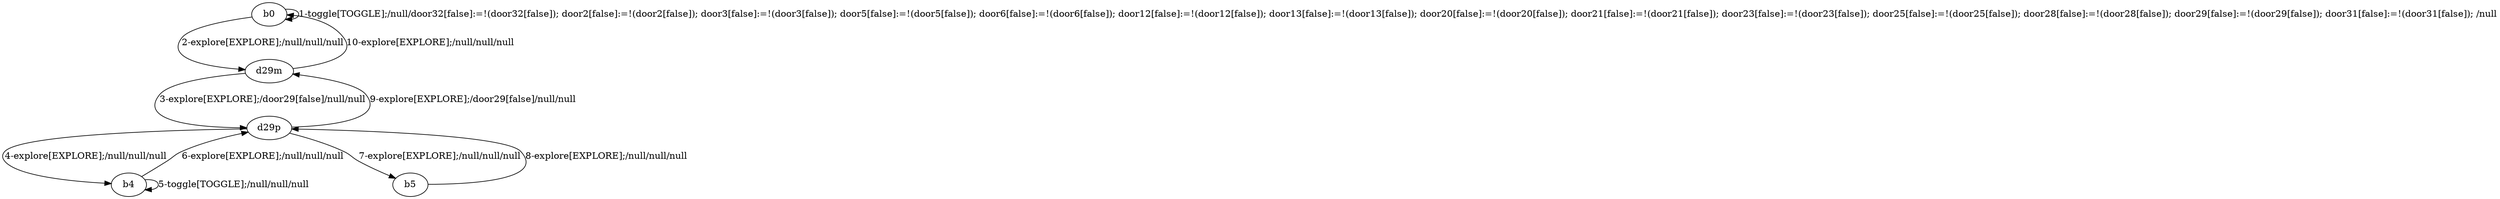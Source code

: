 # Total number of goals covered by this test: 1
# d29p --> d29m

digraph g {
"b0" -> "b0" [label = "1-toggle[TOGGLE];/null/door32[false]:=!(door32[false]); door2[false]:=!(door2[false]); door3[false]:=!(door3[false]); door5[false]:=!(door5[false]); door6[false]:=!(door6[false]); door12[false]:=!(door12[false]); door13[false]:=!(door13[false]); door20[false]:=!(door20[false]); door21[false]:=!(door21[false]); door23[false]:=!(door23[false]); door25[false]:=!(door25[false]); door28[false]:=!(door28[false]); door29[false]:=!(door29[false]); door31[false]:=!(door31[false]); /null"];
"b0" -> "d29m" [label = "2-explore[EXPLORE];/null/null/null"];
"d29m" -> "d29p" [label = "3-explore[EXPLORE];/door29[false]/null/null"];
"d29p" -> "b4" [label = "4-explore[EXPLORE];/null/null/null"];
"b4" -> "b4" [label = "5-toggle[TOGGLE];/null/null/null"];
"b4" -> "d29p" [label = "6-explore[EXPLORE];/null/null/null"];
"d29p" -> "b5" [label = "7-explore[EXPLORE];/null/null/null"];
"b5" -> "d29p" [label = "8-explore[EXPLORE];/null/null/null"];
"d29p" -> "d29m" [label = "9-explore[EXPLORE];/door29[false]/null/null"];
"d29m" -> "b0" [label = "10-explore[EXPLORE];/null/null/null"];
}